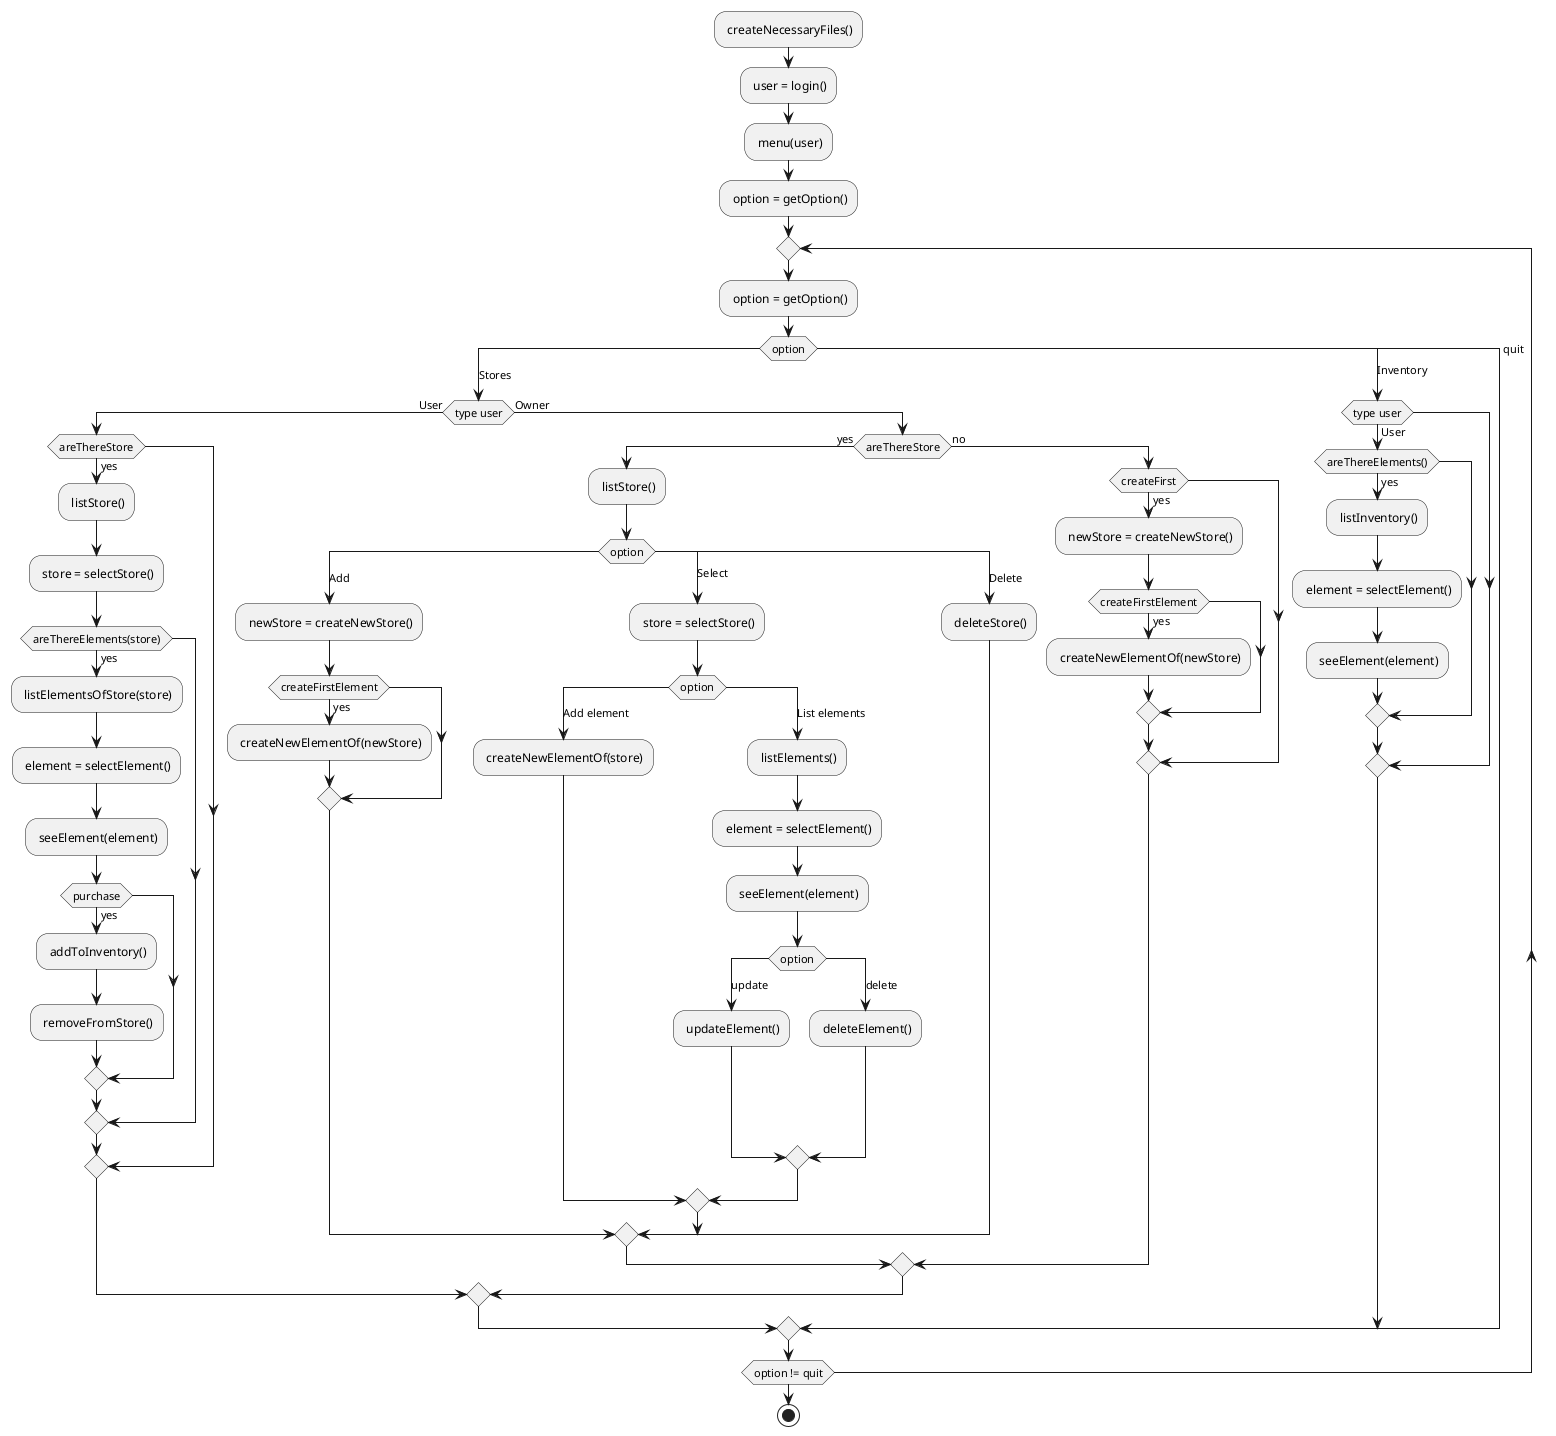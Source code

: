 @startuml
: createNecessaryFiles();
: user = login();
: menu(user);

: option = getOption();

repeat 
    : option = getOption();

    switch (option)
        case (Stores)
            if (type user) then (User)
                if (areThereStore) then (yes)
                    : listStore();
                    : store = selectStore();
                    if (areThereElements(store)) then (yes)
                        : listElementsOfStore(store);
                        : element = selectElement();
                        : seeElement(element);
                        if (purchase) then (yes)
                            : addToInventory();
                            : removeFromStore();
                        endif
                    endif
                endif
            else (Owner)
                if (areThereStore) then (yes)
                    : listStore();
                    switch (option)
                        case (Add)
                        : newStore = createNewStore();
                        if (createFirstElement) then (yes)
                            : createNewElementOf(newStore);
                        endif
                        case (Select)
                        : store = selectStore();
                        switch (option)
                            case (Add element)
                                : createNewElementOf(store);
                            case (List elements)
                                : listElements();
                                : element = selectElement();
                                : seeElement(element);
                                switch (option)
                                    case (update)
                                        : updateElement();
                                    case (delete)
                                        : deleteElement();
                                endswitch
                        endswitch
                        case (Delete)
                            : deleteStore();
                    endswitch
                else (no)
                    if (createFirst) then (yes)
                        : newStore = createNewStore();
                        if (createFirstElement) then (yes)
                            : createNewElementOf(newStore);
                        endif
                    endif
                endif
            endif
        case (Inventory)
            if (type user) then (User)
                if (areThereElements()) then (yes)
                    : listInventory();
                    : element = selectElement();
                    : seeElement(element);
                endif
            endif
        case (quit)
    endswitch
repeat while (option != quit)
stop
@enduml